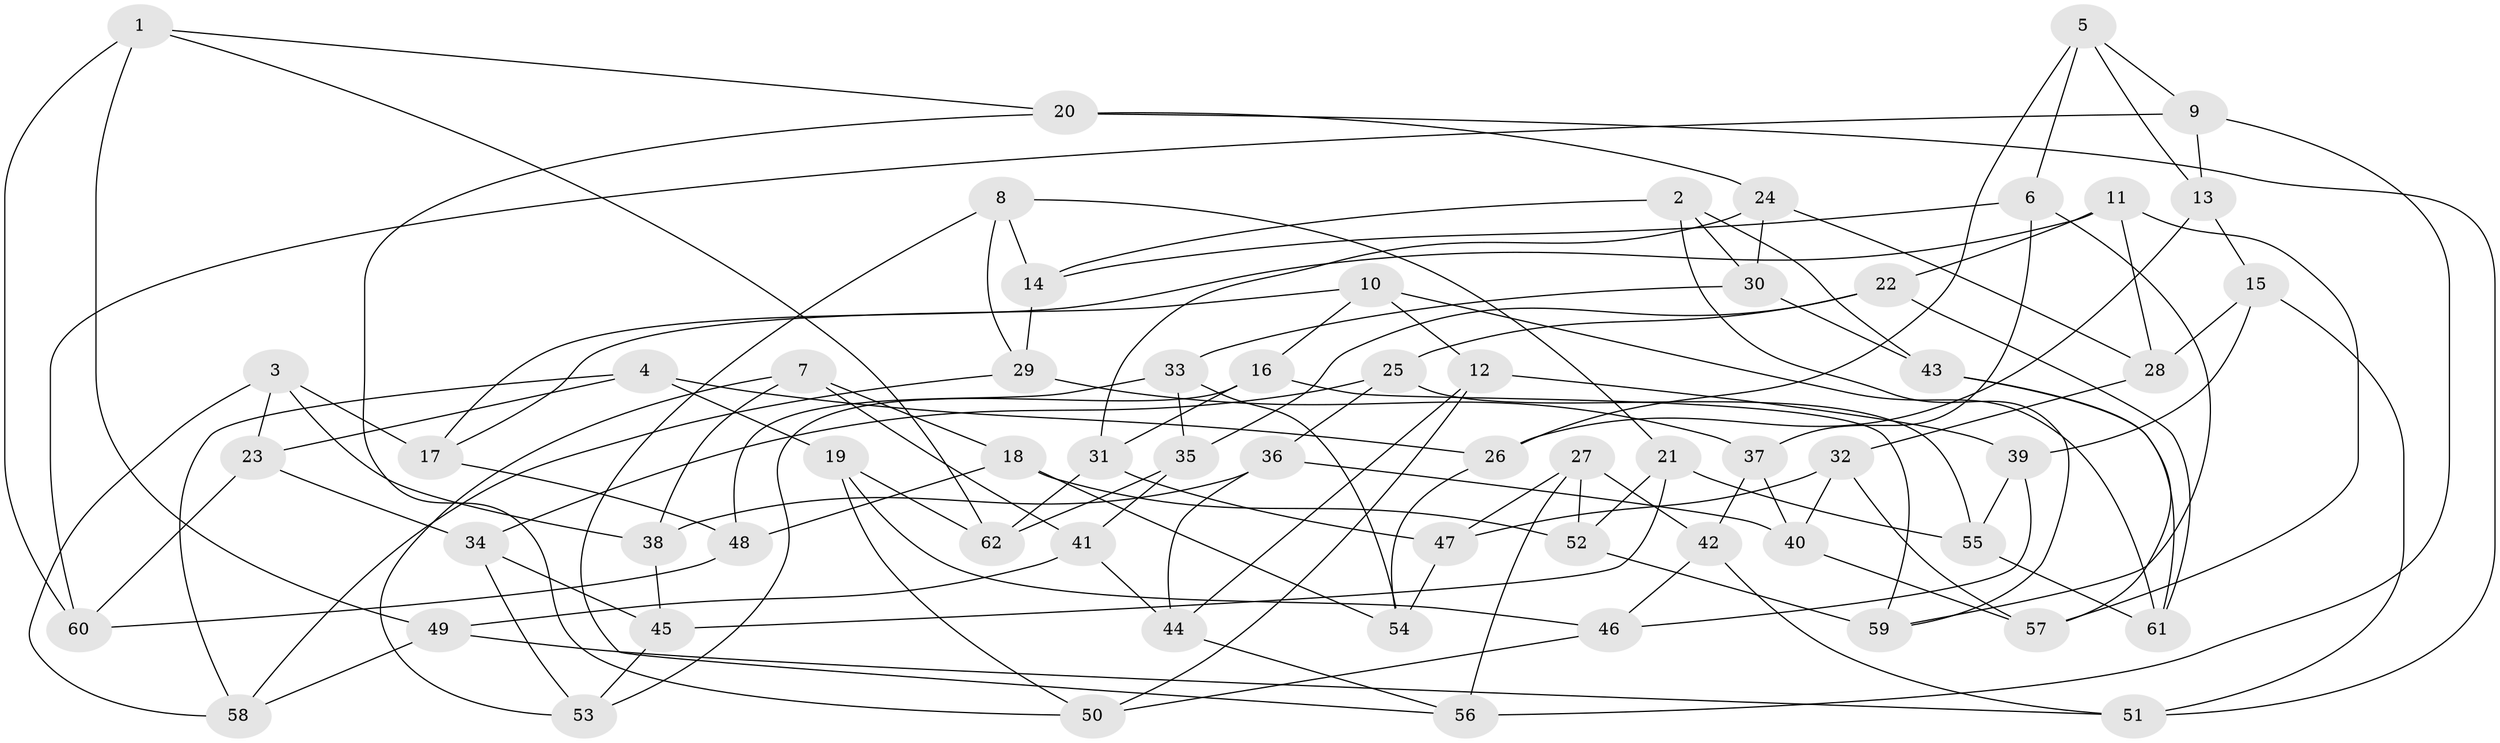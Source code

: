 // coarse degree distribution, {6: 0.5277777777777778, 4: 0.25, 5: 0.19444444444444445, 3: 0.027777777777777776}
// Generated by graph-tools (version 1.1) at 2025/24/03/03/25 07:24:28]
// undirected, 62 vertices, 124 edges
graph export_dot {
graph [start="1"]
  node [color=gray90,style=filled];
  1;
  2;
  3;
  4;
  5;
  6;
  7;
  8;
  9;
  10;
  11;
  12;
  13;
  14;
  15;
  16;
  17;
  18;
  19;
  20;
  21;
  22;
  23;
  24;
  25;
  26;
  27;
  28;
  29;
  30;
  31;
  32;
  33;
  34;
  35;
  36;
  37;
  38;
  39;
  40;
  41;
  42;
  43;
  44;
  45;
  46;
  47;
  48;
  49;
  50;
  51;
  52;
  53;
  54;
  55;
  56;
  57;
  58;
  59;
  60;
  61;
  62;
  1 -- 20;
  1 -- 62;
  1 -- 60;
  1 -- 49;
  2 -- 59;
  2 -- 30;
  2 -- 14;
  2 -- 43;
  3 -- 17;
  3 -- 58;
  3 -- 38;
  3 -- 23;
  4 -- 26;
  4 -- 19;
  4 -- 23;
  4 -- 58;
  5 -- 9;
  5 -- 13;
  5 -- 6;
  5 -- 26;
  6 -- 59;
  6 -- 37;
  6 -- 14;
  7 -- 38;
  7 -- 18;
  7 -- 53;
  7 -- 41;
  8 -- 21;
  8 -- 29;
  8 -- 14;
  8 -- 56;
  9 -- 60;
  9 -- 56;
  9 -- 13;
  10 -- 61;
  10 -- 12;
  10 -- 17;
  10 -- 16;
  11 -- 28;
  11 -- 17;
  11 -- 57;
  11 -- 22;
  12 -- 44;
  12 -- 50;
  12 -- 39;
  13 -- 26;
  13 -- 15;
  14 -- 29;
  15 -- 28;
  15 -- 51;
  15 -- 39;
  16 -- 53;
  16 -- 31;
  16 -- 59;
  17 -- 48;
  18 -- 52;
  18 -- 48;
  18 -- 54;
  19 -- 46;
  19 -- 62;
  19 -- 50;
  20 -- 50;
  20 -- 24;
  20 -- 51;
  21 -- 55;
  21 -- 45;
  21 -- 52;
  22 -- 61;
  22 -- 35;
  22 -- 25;
  23 -- 60;
  23 -- 34;
  24 -- 30;
  24 -- 31;
  24 -- 28;
  25 -- 55;
  25 -- 34;
  25 -- 36;
  26 -- 54;
  27 -- 42;
  27 -- 56;
  27 -- 52;
  27 -- 47;
  28 -- 32;
  29 -- 58;
  29 -- 37;
  30 -- 33;
  30 -- 43;
  31 -- 62;
  31 -- 47;
  32 -- 47;
  32 -- 40;
  32 -- 57;
  33 -- 54;
  33 -- 35;
  33 -- 48;
  34 -- 45;
  34 -- 53;
  35 -- 41;
  35 -- 62;
  36 -- 40;
  36 -- 38;
  36 -- 44;
  37 -- 42;
  37 -- 40;
  38 -- 45;
  39 -- 46;
  39 -- 55;
  40 -- 57;
  41 -- 44;
  41 -- 49;
  42 -- 51;
  42 -- 46;
  43 -- 57;
  43 -- 61;
  44 -- 56;
  45 -- 53;
  46 -- 50;
  47 -- 54;
  48 -- 60;
  49 -- 58;
  49 -- 51;
  52 -- 59;
  55 -- 61;
}
